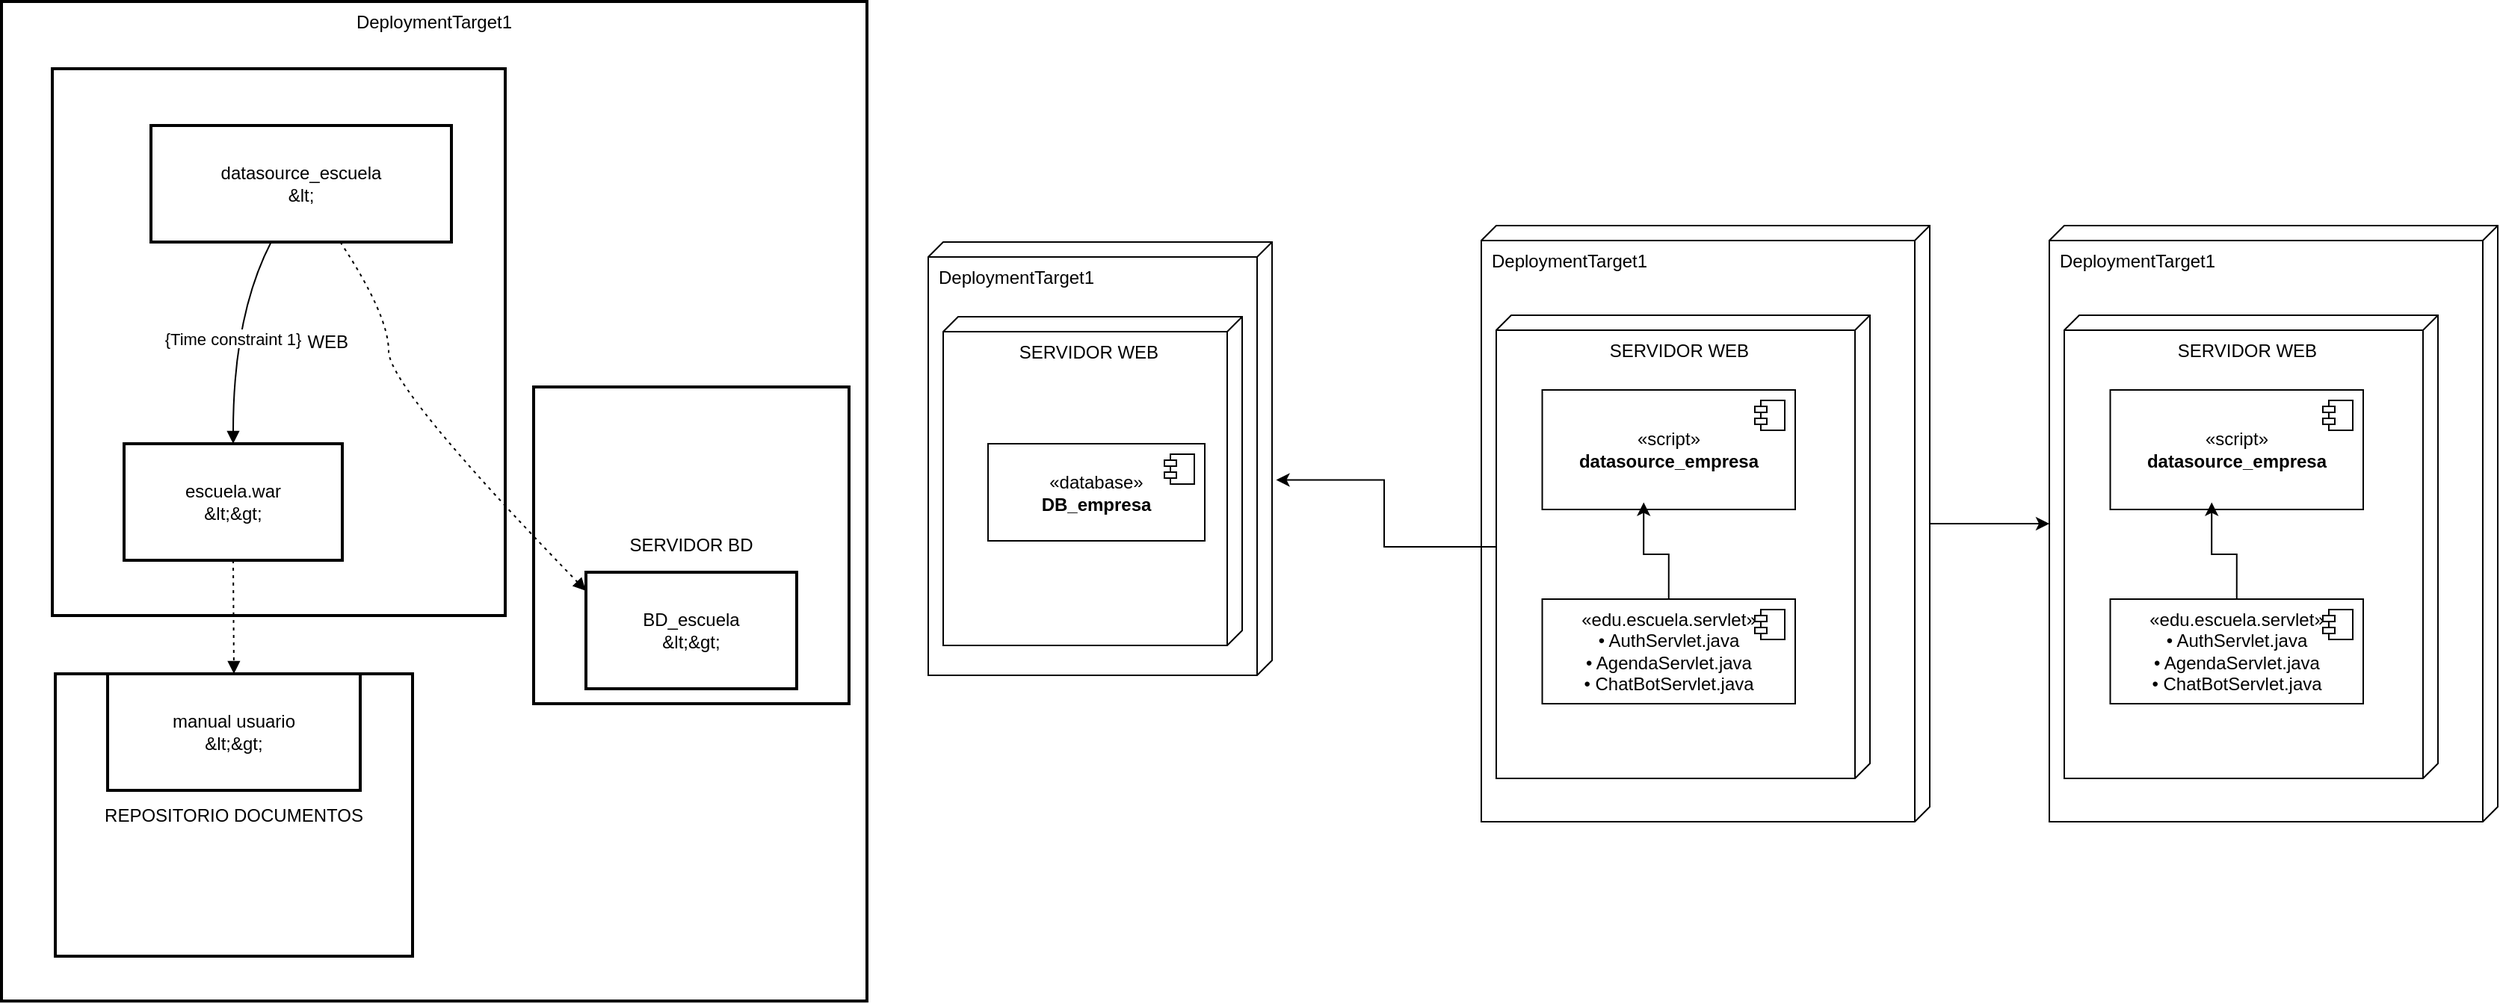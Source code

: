 <mxfile version="27.1.6">
  <diagram name="Page-1" id="WyO3LpVJ7yU6CaVVX3u4">
    <mxGraphModel dx="981" dy="765" grid="1" gridSize="10" guides="1" tooltips="1" connect="1" arrows="1" fold="1" page="1" pageScale="1" pageWidth="850" pageHeight="1100" math="0" shadow="0">
      <root>
        <mxCell id="0" />
        <mxCell id="1" parent="0" />
        <mxCell id="48SG3sQZl2NBpn9V5cue-41" value="DeploymentTarget1" style="whiteSpace=wrap;strokeWidth=2;verticalAlign=top;" vertex="1" parent="1">
          <mxGeometry x="30" y="30" width="579" height="669" as="geometry" />
        </mxCell>
        <mxCell id="48SG3sQZl2NBpn9V5cue-48" value="SERVIDOR BD" style="whiteSpace=wrap;strokeWidth=2;" vertex="1" parent="48SG3sQZl2NBpn9V5cue-41">
          <mxGeometry x="356" y="258" width="211" height="212" as="geometry" />
        </mxCell>
        <mxCell id="48SG3sQZl2NBpn9V5cue-43" value="REPOSITORIO DOCUMENTOS" style="whiteSpace=wrap;strokeWidth=2;" vertex="1" parent="48SG3sQZl2NBpn9V5cue-41">
          <mxGeometry x="36" y="450" width="239" height="189" as="geometry" />
        </mxCell>
        <mxCell id="48SG3sQZl2NBpn9V5cue-47" value="SERVIDOR WEB" style="whiteSpace=wrap;strokeWidth=2;" vertex="1" parent="48SG3sQZl2NBpn9V5cue-41">
          <mxGeometry x="34" y="45" width="303" height="366" as="geometry" />
        </mxCell>
        <mxCell id="48SG3sQZl2NBpn9V5cue-42" value="manual usuario&#xa;&amp;lt;&amp;gt;" style="whiteSpace=wrap;strokeWidth=2;" vertex="1" parent="48SG3sQZl2NBpn9V5cue-41">
          <mxGeometry x="71" y="450" width="169" height="78" as="geometry" />
        </mxCell>
        <mxCell id="48SG3sQZl2NBpn9V5cue-44" value="datasource_escuela&#xa;&amp;lt;" style="whiteSpace=wrap;strokeWidth=2;" vertex="1" parent="48SG3sQZl2NBpn9V5cue-41">
          <mxGeometry x="100" y="83" width="201" height="78" as="geometry" />
        </mxCell>
        <mxCell id="48SG3sQZl2NBpn9V5cue-45" value="BD_escuela&#xa;&amp;lt;&amp;gt;" style="whiteSpace=wrap;strokeWidth=2;" vertex="1" parent="48SG3sQZl2NBpn9V5cue-41">
          <mxGeometry x="391" y="382" width="141" height="78" as="geometry" />
        </mxCell>
        <mxCell id="48SG3sQZl2NBpn9V5cue-46" value="escuela.war&#xa;&amp;lt;&amp;gt;" style="whiteSpace=wrap;strokeWidth=2;" vertex="1" parent="48SG3sQZl2NBpn9V5cue-41">
          <mxGeometry x="82" y="296" width="146" height="78" as="geometry" />
        </mxCell>
        <mxCell id="48SG3sQZl2NBpn9V5cue-49" value="" style="curved=1;dashed=1;dashPattern=2 3;startArrow=none;endArrow=block;exitX=0.63;exitY=1;entryX=0;entryY=0.16;rounded=0;" edge="1" parent="48SG3sQZl2NBpn9V5cue-41" source="48SG3sQZl2NBpn9V5cue-44" target="48SG3sQZl2NBpn9V5cue-45">
          <mxGeometry relative="1" as="geometry">
            <Array as="points">
              <mxPoint x="259" y="210" />
              <mxPoint x="259" y="258" />
            </Array>
          </mxGeometry>
        </mxCell>
        <mxCell id="48SG3sQZl2NBpn9V5cue-50" value="" style="curved=1;dashed=1;dashPattern=2 3;startArrow=none;endArrow=block;exitX=0.5;exitY=1;entryX=0.5;entryY=0;rounded=0;" edge="1" parent="48SG3sQZl2NBpn9V5cue-41" source="48SG3sQZl2NBpn9V5cue-46" target="48SG3sQZl2NBpn9V5cue-42">
          <mxGeometry relative="1" as="geometry">
            <Array as="points" />
          </mxGeometry>
        </mxCell>
        <mxCell id="48SG3sQZl2NBpn9V5cue-51" value="{Time constraint 1}" style="curved=1;startArrow=none;endArrow=block;exitX=0.4;exitY=1;entryX=0.5;entryY=0;rounded=0;" edge="1" parent="48SG3sQZl2NBpn9V5cue-41" source="48SG3sQZl2NBpn9V5cue-44" target="48SG3sQZl2NBpn9V5cue-46">
          <mxGeometry relative="1" as="geometry">
            <Array as="points">
              <mxPoint x="155" y="210" />
            </Array>
          </mxGeometry>
        </mxCell>
        <mxCell id="48SG3sQZl2NBpn9V5cue-52" value="DeploymentTarget1" style="verticalAlign=top;align=left;shape=cube;size=10;direction=south;fontStyle=0;html=1;boundedLbl=1;spacingLeft=5;whiteSpace=wrap;" vertex="1" parent="1">
          <mxGeometry x="650" y="191" width="230" height="290" as="geometry" />
        </mxCell>
        <mxCell id="48SG3sQZl2NBpn9V5cue-53" value="SERVIDOR WEB" style="verticalAlign=top;align=center;shape=cube;size=10;direction=south;html=1;boundedLbl=1;spacingLeft=5;whiteSpace=wrap;" vertex="1" parent="48SG3sQZl2NBpn9V5cue-52">
          <mxGeometry width="200" height="220" relative="1" as="geometry">
            <mxPoint x="10" y="50" as="offset" />
          </mxGeometry>
        </mxCell>
        <mxCell id="48SG3sQZl2NBpn9V5cue-59" value="«database»&lt;br&gt;&lt;b&gt;DB_empresa&lt;/b&gt;" style="html=1;dropTarget=0;whiteSpace=wrap;" vertex="1" parent="48SG3sQZl2NBpn9V5cue-52">
          <mxGeometry x="40" y="135" width="145" height="65" as="geometry" />
        </mxCell>
        <mxCell id="48SG3sQZl2NBpn9V5cue-60" value="" style="shape=module;jettyWidth=8;jettyHeight=4;" vertex="1" parent="48SG3sQZl2NBpn9V5cue-59">
          <mxGeometry x="1" width="20" height="20" relative="1" as="geometry">
            <mxPoint x="-27" y="7" as="offset" />
          </mxGeometry>
        </mxCell>
        <mxCell id="48SG3sQZl2NBpn9V5cue-84" value="" style="edgeStyle=orthogonalEdgeStyle;rounded=0;orthogonalLoop=1;jettySize=auto;html=1;" edge="1" parent="1" source="48SG3sQZl2NBpn9V5cue-66" target="48SG3sQZl2NBpn9V5cue-77">
          <mxGeometry relative="1" as="geometry" />
        </mxCell>
        <mxCell id="48SG3sQZl2NBpn9V5cue-66" value="DeploymentTarget1" style="verticalAlign=top;align=left;shape=cube;size=10;direction=south;fontStyle=0;html=1;boundedLbl=1;spacingLeft=5;whiteSpace=wrap;" vertex="1" parent="1">
          <mxGeometry x="1020" y="180" width="300" height="399" as="geometry" />
        </mxCell>
        <mxCell id="48SG3sQZl2NBpn9V5cue-67" value="SERVIDOR WEB" style="verticalAlign=top;align=center;shape=cube;size=10;direction=south;html=1;boundedLbl=1;spacingLeft=5;whiteSpace=wrap;" vertex="1" parent="48SG3sQZl2NBpn9V5cue-66">
          <mxGeometry width="250" height="310" relative="1" as="geometry">
            <mxPoint x="10" y="60" as="offset" />
          </mxGeometry>
        </mxCell>
        <mxCell id="48SG3sQZl2NBpn9V5cue-68" value="«script»&lt;br&gt;&lt;b&gt;datasource_empresa&lt;/b&gt;" style="html=1;dropTarget=0;whiteSpace=wrap;" vertex="1" parent="48SG3sQZl2NBpn9V5cue-66">
          <mxGeometry x="40.76" y="110" width="169.24" height="80" as="geometry" />
        </mxCell>
        <mxCell id="48SG3sQZl2NBpn9V5cue-69" value="" style="shape=module;jettyWidth=8;jettyHeight=4;" vertex="1" parent="48SG3sQZl2NBpn9V5cue-68">
          <mxGeometry x="1" width="20" height="20" relative="1" as="geometry">
            <mxPoint x="-27" y="7" as="offset" />
          </mxGeometry>
        </mxCell>
        <mxCell id="48SG3sQZl2NBpn9V5cue-71" value="«edu.escuela.servlet»&lt;br&gt;• AuthServlet.java&lt;br style=&quot;padding: 0px; margin: 0px;&quot;&gt;• AgendaServlet.java&lt;br style=&quot;padding: 0px; margin: 0px;&quot;&gt;• ChatBotServlet.java" style="html=1;dropTarget=0;whiteSpace=wrap;" vertex="1" parent="48SG3sQZl2NBpn9V5cue-66">
          <mxGeometry x="40.76" y="250" width="169.24" height="70" as="geometry" />
        </mxCell>
        <mxCell id="48SG3sQZl2NBpn9V5cue-72" value="" style="shape=module;jettyWidth=8;jettyHeight=4;" vertex="1" parent="48SG3sQZl2NBpn9V5cue-71">
          <mxGeometry x="1" width="20" height="20" relative="1" as="geometry">
            <mxPoint x="-27" y="7" as="offset" />
          </mxGeometry>
        </mxCell>
        <mxCell id="48SG3sQZl2NBpn9V5cue-76" style="edgeStyle=orthogonalEdgeStyle;rounded=0;orthogonalLoop=1;jettySize=auto;html=1;exitX=0.5;exitY=0;exitDx=0;exitDy=0;entryX=0.401;entryY=0.941;entryDx=0;entryDy=0;entryPerimeter=0;" edge="1" parent="48SG3sQZl2NBpn9V5cue-66" source="48SG3sQZl2NBpn9V5cue-71" target="48SG3sQZl2NBpn9V5cue-68">
          <mxGeometry relative="1" as="geometry" />
        </mxCell>
        <mxCell id="48SG3sQZl2NBpn9V5cue-75" style="edgeStyle=orthogonalEdgeStyle;rounded=0;orthogonalLoop=1;jettySize=auto;html=1;entryX=0.549;entryY=-0.012;entryDx=0;entryDy=0;entryPerimeter=0;" edge="1" parent="1" source="48SG3sQZl2NBpn9V5cue-67" target="48SG3sQZl2NBpn9V5cue-52">
          <mxGeometry relative="1" as="geometry" />
        </mxCell>
        <mxCell id="48SG3sQZl2NBpn9V5cue-77" value="DeploymentTarget1" style="verticalAlign=top;align=left;shape=cube;size=10;direction=south;fontStyle=0;html=1;boundedLbl=1;spacingLeft=5;whiteSpace=wrap;" vertex="1" parent="1">
          <mxGeometry x="1400" y="180" width="300" height="399" as="geometry" />
        </mxCell>
        <mxCell id="48SG3sQZl2NBpn9V5cue-78" value="SERVIDOR WEB" style="verticalAlign=top;align=center;shape=cube;size=10;direction=south;html=1;boundedLbl=1;spacingLeft=5;whiteSpace=wrap;" vertex="1" parent="48SG3sQZl2NBpn9V5cue-77">
          <mxGeometry width="250" height="310" relative="1" as="geometry">
            <mxPoint x="10" y="60" as="offset" />
          </mxGeometry>
        </mxCell>
        <mxCell id="48SG3sQZl2NBpn9V5cue-79" value="«script»&lt;br&gt;&lt;b&gt;datasource_empresa&lt;/b&gt;" style="html=1;dropTarget=0;whiteSpace=wrap;" vertex="1" parent="48SG3sQZl2NBpn9V5cue-77">
          <mxGeometry x="40.76" y="110" width="169.24" height="80" as="geometry" />
        </mxCell>
        <mxCell id="48SG3sQZl2NBpn9V5cue-80" value="" style="shape=module;jettyWidth=8;jettyHeight=4;" vertex="1" parent="48SG3sQZl2NBpn9V5cue-79">
          <mxGeometry x="1" width="20" height="20" relative="1" as="geometry">
            <mxPoint x="-27" y="7" as="offset" />
          </mxGeometry>
        </mxCell>
        <mxCell id="48SG3sQZl2NBpn9V5cue-81" value="«edu.escuela.servlet»&lt;br&gt;• AuthServlet.java&lt;br style=&quot;padding: 0px; margin: 0px;&quot;&gt;• AgendaServlet.java&lt;br style=&quot;padding: 0px; margin: 0px;&quot;&gt;• ChatBotServlet.java" style="html=1;dropTarget=0;whiteSpace=wrap;" vertex="1" parent="48SG3sQZl2NBpn9V5cue-77">
          <mxGeometry x="40.76" y="250" width="169.24" height="70" as="geometry" />
        </mxCell>
        <mxCell id="48SG3sQZl2NBpn9V5cue-82" value="" style="shape=module;jettyWidth=8;jettyHeight=4;" vertex="1" parent="48SG3sQZl2NBpn9V5cue-81">
          <mxGeometry x="1" width="20" height="20" relative="1" as="geometry">
            <mxPoint x="-27" y="7" as="offset" />
          </mxGeometry>
        </mxCell>
        <mxCell id="48SG3sQZl2NBpn9V5cue-83" style="edgeStyle=orthogonalEdgeStyle;rounded=0;orthogonalLoop=1;jettySize=auto;html=1;exitX=0.5;exitY=0;exitDx=0;exitDy=0;entryX=0.401;entryY=0.941;entryDx=0;entryDy=0;entryPerimeter=0;" edge="1" parent="48SG3sQZl2NBpn9V5cue-77" source="48SG3sQZl2NBpn9V5cue-81" target="48SG3sQZl2NBpn9V5cue-79">
          <mxGeometry relative="1" as="geometry" />
        </mxCell>
      </root>
    </mxGraphModel>
  </diagram>
</mxfile>
